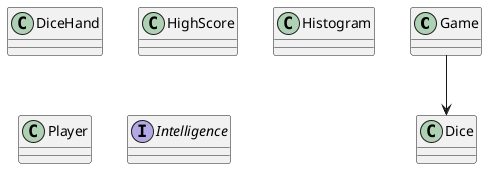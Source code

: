 @startuml test
class Game
class DiceHand
class Dice
class HighScore
class Histogram
class Player
Game --> Dice
interface Intelligence
@enduml
